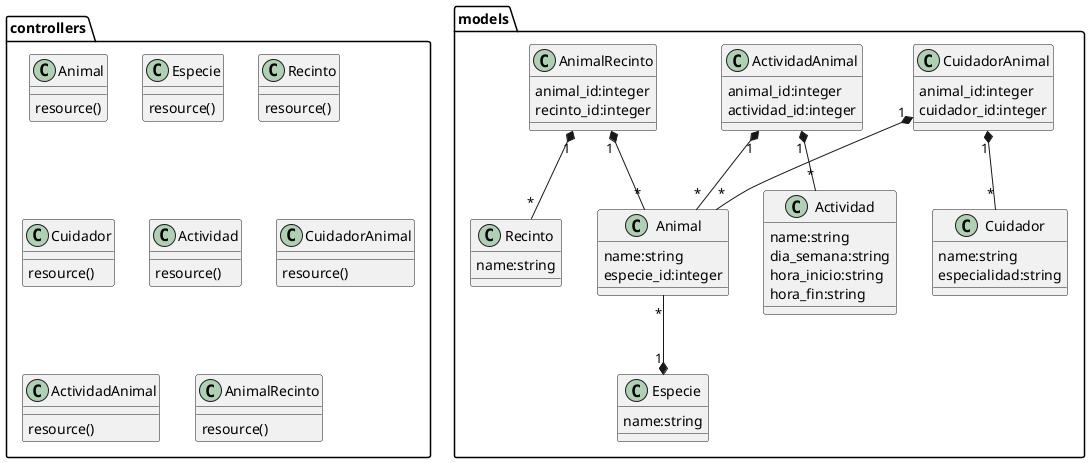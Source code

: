 @startuml
class models.Animal{
    name:string
    especie_id:integer
}
class models.Especie{
    name:string
}
class models.Recinto{
    name:string
}
class models.Cuidador{
    name:string
    especialidad:string
}
class models.Actividad{
    name:string
    dia_semana:string
    hora_inicio:string
    hora_fin:string
}

class models.CuidadorAnimal{
    animal_id:integer
    cuidador_id:integer
}

class models.ActividadAnimal{
    animal_id:integer
    actividad_id:integer
}

class models.AnimalRecinto{
    animal_id:integer
    recinto_id:integer
}

class controllers.Animal{
    resource()
}
class controllers.Especie{
    resource()
}
class controllers.Recinto{
    resource()
}
class controllers.Cuidador{
    resource()
}
class controllers.Actividad{
    resource()
}

class controllers.CuidadorAnimal{
    resource()
}

class controllers.ActividadAnimal{
    resource()
}

class controllers.AnimalRecinto{
    resource()
}

models.Animal"*"--*"1"models.Especie

models.CuidadorAnimal"1"*--"*"models.Animal
models.CuidadorAnimal"1"*--"*"models.Cuidador

models.ActividadAnimal"1"*--"*"models.Animal
models.ActividadAnimal"1"*--"*"models.Actividad

models.AnimalRecinto"1"*--"*"models.Animal
models.AnimalRecinto"1"*--"*"models.Recinto
@enduml
